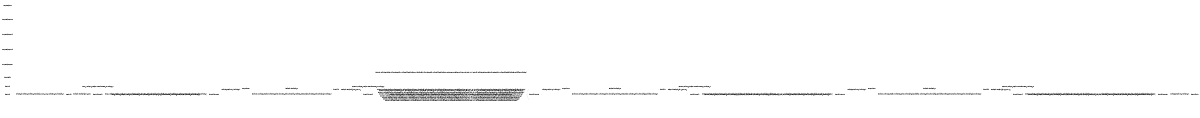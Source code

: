 digraph IKE_RESPONDER{
rankdir = LR;
size = "8,5"
node [shape = circle, label="ike_responder_idle"] ike_responder_idle;
node [shape = circle, label="ike_responder_idle"] ike_responder_failed;
node [shape = circle, label="ike_responder_sa_init"] ike_responder_sa_init;
node [shape = circle, label="ike_responder_sa_init_request_wait"] ike_responder_sa_init_request_wait;
node [shape = circle, label="ike_responder_sa_init_response_sent"] ike_responder_sa_init_response_sent;
node [shape = circle, label="ike_responder_sa_init_done"] ike_responder_sa_init_done;
node [shape = circle, label="ike_responder_auth_1"] ike_responder_auth_1;
node [shape = circle, label="ike_responder_auth_1_request_wait"] ike_responder_auth_1_request_wait;
node [shape = circle, label="ike_responder_auth_1_response_sent"] ike_responder_auth_1_response_sent;
node [shape = circle, label="ike_responder_auth_1_done"] ike_responder_auth_1_done;
node [shape = circle, label="ike_responder_auth_2"] ike_responder_auth_2;
node [shape = circle, label="ike_responder_auth_2_request_wait"] ike_responder_auth_2_request_wait;
node [shape = circle, label="ike_responder_auth_2_response_sent"] ike_responder_auth_2_response_sent;
node [shape = circle, label="ike_responder_auth_2_done"] ike_responder_auth_2_done;
node [shape = circle, label="ike_responder_auth_3"] ike_responder_auth_3;
node [shape = circle, label="ike_responder_auth_3_request_wait"] ike_responder_auth_3_request_wait;
node [shape = circle, label="ike_responder_auth_3_response_sent"] ike_responder_auth_3_response_sent;
node [shape = circle, label="ike_responder_auth_3_done"] ike_responder_auth_3_done;
node [shape = circle, label="ike_responder_keepalive"] ike_responder_keepalive;
node [shape = circle, label="ike_responder_keepalive_request_sent"] ike_responder_keepalive_request_sent;
node [shape = circle, label="ike_responder_keepalive_response_wait"] ike_responder_keepalive_response_wait;
node [shape = circle, label="ike_responder_keepalive_request_wait"] ike_responder_keepalive_request_wait;
node [shape = circle, label="ike_responder_keepalive_response_sent"] ike_responder_keepalive_response_sent;
node [shape = circle, label="ike_responder_keepalive_done"] ike_responder_keepalive_done;

//initial_state: ike_responder_idle
//state variables: internal_ike_udp{send_ike_initiator_packet, send_ike_responder_packet, null}<null>; internal_ike_sip{child_sa_established, null}<null>; ike_exchange_start{true, false}<false>; my_ike_retransmission_needed{true, false}<false>; role{requester, responder, null}<null>; dynamic_update_enabled{true, false}<false>; ike_sa_established{true, false}<false>; child_sa_established{true, false}<false>; my_last_sent_ike_msg{ike_sa_init, ike_auth_1, ike_auth_2, ike_auth_3, ike_keepalive, null}<null>; my_last_rcvd_ike_msg{ike_sa_init, ike_auth_1, ike_auth_2, ike_auth_3, ike_keepalive, null}<null>; my_last_sent_payload{configuration, certificate_and_authentication_and_eap-request-aka-challenge, authentication_eap-request-aka-challenge, eap-request-aka-challenge, eap-success, authentication, configuration_and_authentication, null}<null>; my_last_rcvd_payload{configuration, configuration_and_certreq, eap-response-aka-challenge, authentication, null}<null>; received_certreq{true, false}<false>; sent_certificate{true, false}<false>; sent_auth{true, false}<false>; sent_eap_success{true, false}<false>;
//number variables: my_imid{0, 8}<0, ((my_imid+1) mod 8)>; my_rmid{0, 8}<0, ((my_rmid+1) mod 8)>; rnum{0, 3}<0, rnum+1>; iip{0, 5}<0, rcvd_src_addr>;
//define: check_other_rmid := (other_rmid=my_rmid); check_other_imid := (other_imid=((my_imid+1) mod 8)); check_retransmission := (other_imid=my_imid); check_trials := rnum>1;

// IKE_SA_INIT
ike_responder_idle -> ike_responder_sa_init [label = "internal_udp_ike=ready / internal_ike_udp=null, internal_ike_sip=null, ike_exchange_start=true, my_imid=0, my_rmid=0, my_last_sent_ike_msg=null, my_last_sent_payload=null"]
ike_responder_sa_init -> ike_responder_sa_init_request_wait [label = "ike_exchange_start / ike_exchange_start=false, role=responder"]
ike_responder_sa_init_request_wait -> ike_responder_sa_init_response_sent [label = "other_imid=0 & internal_udp_ike=rcvd_ike_packet & rcvd_src_addr!=ue_uip & eip=ue_eip & other_last_sent_ike_msg=ike_sa_init / my_last_rcvd_ike_msg=ike_sa_init, my_last_rcvd_payload=null, dynamic_update_enabled=true, iip=rcvd_src_addr, ike_sa_established=true, internal_ike_udp=send_ike_responder_packet, my_last_sent_ike_msg=ike_sa_init, internal_udp_ike=null"]
ike_responder_sa_init_request_wait -> ike_responder_sa_init_response_sent [label = "other_imid=0 & internal_udp_ike=rcvd_ike_packet & rcvd_src_addr=ue_uip & other_last_sent_ike_msg=ike_sa_init / my_last_rcvd_ike_msg=ike_sa_init, my_last_rcvd_payload=null, iip=rcvd_src_addr, ike_sa_established=true, internal_ike_udp=send_ike_responder_packet, my_last_sent_ike_msg=ike_sa_init, internal_udp_ike=null"]
ike_responder_sa_init_request_wait -> ike_responder_sa_init_request_wait [label = "other_imid!=0 & internal_udp_ike=rcvd_ike_packet / other_ike_retransmission_needed=true, internal_udp_ike=null"]
ike_responder_sa_init_response_sent -> ike_responder_sa_init_done [label = "internal_udp_ike=sent_ike_packet / role=null, internal_udp_ike=null"]

// IKE AUTH 1
ike_responder_sa_init_done -> ike_responder_auth_1 [label = "!ike_exchange_start / ike_exchange_start=true"]
ike_responder_auth_1 -> ike_responder_auth_1_request_wait [label = "ike_exchange_start / ike_exchange_start=false, role=responder, rnum=0"]
ike_responder_auth_1_request_wait -> ike_responder_sa_init_response_sent [label = "check_retransmission & internal_udp_ike=rcvd_ike_packet & other_last_sent_ike_msg=ike_sa_init / my_last_rcvd_ike_msg=ike_sa_init, my_last_rcvd_payload=null, internal_ike_udp=send_ike_responder_packet, my_last_sent_ike_msg=ike_sa_init, my_last_sent_payload=null, internal_udp_ike=null"]
// dynamic update enabled + cfgrequest/certreq -> cert/auth/eap-request-aka-challenge
ike_responder_auth_1_request_wait -> ike_responder_auth_1_response_sent [label = "check_other_imid & internal_udp_ike=rcvd_ike_packet & other_last_sent_ike_msg=ike_auth_1 & other_last_sent_payload=configuration_and_certreq & dynamic_update_enabled / my_last_rcvd_ike_msg=ike_auth_1, my_last_rcvd_payload=configuration_and_certreq, received_certreq=true, sent_certificate=true, sent_auth=true, my_imid=((my_imid+1) mod 8), iip=rcvd_src_addr, internal_ike_udp=send_ike_responder_packet, my_last_sent_ike_msg=ike_auth_1, my_last_sent_payload=certificate_authentication_eap-request-aka-challenge, internal_udp_ike=null"]
// dynamic update enabled + cfgrequest/certreq -> auth/eap-request-aka-challenge
ike_responder_auth_1_request_wait -> ike_responder_auth_1_response_sent [label = "check_other_imid & internal_udp_ike=rcvd_ike_packet & other_last_sent_ike_msg=ike_auth_1 & other_last_sent_payload=configuration_and_certreq & dynamic_update_enabled / my_last_rcvd_ike_msg=ike_auth_1, my_last_rcvd_payload=configuration_and_certreq, received_certreq=true, sent_certificate=false, sent_auth=true, my_imid=((my_imid+1) mod 8), iip=rcvd_src_addr, internal_ike_udp=send_ike_responder_packet, my_last_sent_ike_msg=ike_auth_1, my_last_sent_payload=authentication_eap-request-aka-challenge, internal_udp_ike=null"]
// dynamic update enabled + cfgrequest/certreq -> eap-request-aka-challenge
ike_responder_auth_1_request_wait -> ike_responder_auth_1_response_sent [label = "check_other_imid & internal_udp_ike=rcvd_ike_packet & other_last_sent_ike_msg=ike_auth_1 & other_last_sent_payload=configuration_and_certreq & dynamic_update_enabled / my_last_rcvd_ike_msg=ike_auth_1, my_last_rcvd_payload=configuration_and_certreq, received_certreq=true, sent_certificate=false, sent_auth=false, my_imid=((my_imid+1) mod 8), iip=rcvd_src_addr, internal_ike_udp=send_ike_responder_packet, my_last_sent_ike_msg=ike_auth_1, my_last_sent_payload=eap-request-aka-challenge, internal_udp_ike=null"]
// !dynamic update enabled + cfgrequest/certreq -> cert/auth/eap-request-aka-challenge
ike_responder_auth_1_request_wait -> ike_responder_auth_1_response_sent [label = "check_other_imid & internal_udp_ike=rcvd_ike_packet & other_last_sent_ike_msg=ike_auth_1 & other_last_sent_payload=configuration_and_certreq & !dynamic_update_enabled / my_last_rcvd_ike_msg=ike_auth_1, my_last_rcvd_payload=configuration_and_certreq, received_certreq=true, sent_certificate=true, sent_auth=true, my_imid=((my_imid+1) mod 8), internal_ike_udp=send_ike_responder_packet, my_last_sent_ike_msg=ike_auth_1, my_last_sent_payload=certificate_authentication_eap-request-aka-challenge, internal_udp_ike=null"]
// !dynamic update enabled + cfgrequest/certreq -> auth/eap-request-aka-challenge
ike_responder_auth_1_request_wait -> ike_responder_auth_1_response_sent [label = "check_other_imid & internal_udp_ike=rcvd_ike_packet & other_last_sent_ike_msg=ike_auth_1 & other_last_sent_payload=configuration_and_certreq & !dynamic_update_enabled / my_last_rcvd_ike_msg=ike_auth_1, my_last_rcvd_payload=configuration_and_certreq, received_certreq=true, sent_certificate=false, sent_auth=false, my_imid=((my_imid+1) mod 8), internal_ike_udp=send_ike_responder_packet, my_last_sent_ike_msg=ike_auth_1, my_last_sent_payload=authentication_eap-request-aka-challenge, internal_udp_ike=null"]
// !dynamic update enabled + cfgrequest/certreq -> eap-request-aka-challenge
ike_responder_auth_1_request_wait -> ike_responder_auth_1_response_sent [label = "check_other_imid & internal_udp_ike=rcvd_ike_packet & other_last_sent_ike_msg=ike_auth_1 & other_last_sent_payload=configuration_and_certreq & !dynamic_update_enabled / my_last_rcvd_ike_msg=ike_auth_1, my_last_rcvd_payload=configuration_and_certreq, my_imid=((my_imid+1) mod 8), internal_ike_udp=send_ike_responder_packet, my_last_sent_ike_msg=ike_auth_1, my_last_sent_payload=eap-request-aka-challenge, internal_udp_ike=null"]
// dynamic update enabled + cfgrequest -> auth/eap-request-aka-challenge
ike_responder_auth_1_request_wait -> ike_responder_auth_1_response_sent [label = "check_other_imid & internal_udp_ike=rcvd_ike_packet & other_last_sent_ike_msg=ike_auth_1 & other_last_sent_payload=configuration & dynamic_update_enabled / my_last_rcvd_ike_msg=ike_auth_1, my_last_rcvd_payload=configuration, received_certreq=false, sent_certificate=false, sent_auth=true, my_imid=((my_imid+1) mod 8), iip=rcvd_src_addr, internal_ike_udp=send_ike_responder_packet, my_last_sent_ike_msg=ike_auth_1, my_last_sent_payload=authentication_eap-request-aka-challenge, internal_udp_ike=null"]
// dynamic update enabled + cfgrequest -> eap-request-aka-challenge
ike_responder_auth_1_request_wait -> ike_responder_auth_1_response_sent [label = "check_other_imid & internal_udp_ike=rcvd_ike_packet & other_last_sent_ike_msg=ike_auth_1 & other_last_sent_payload=configuration & dynamic_update_enabled / my_last_rcvd_ike_msg=ike_auth_1, my_last_rcvd_payload=configuration, received_certreq=false, sent_certificate=false, sent_auth=false, my_imid=((my_imid+1) mod 8), iip=rcvd_src_addr, internal_ike_udp=send_ike_responder_packet, my_last_sent_ike_msg=ike_auth_1, my_last_sent_payload=eap-request-aka-challenge, internal_udp_ike=null"]
// !dynamic update enabled + cfgrequest -> auth/eap-request-aka-challenge
ike_responder_auth_1_request_wait -> ike_responder_auth_1_response_sent [label = "check_other_imid & internal_udp_ike=rcvd_ike_packet & other_last_sent_ike_msg=ike_auth_1 & other_last_sent_payload=configuration & !dynamic_update_enabled / my_last_rcvd_ike_msg=ike_auth_1, my_last_rcvd_payload=configuration, received_certreq=false, sent_certificate=false, sent_auth=true, my_imid=((my_imid+1) mod 8), internal_ike_udp=send_ike_responder_packet, my_last_sent_ike_msg=ike_auth_1, my_last_sent_payload=authentication_eap-request-aka-challenge, internal_udp_ike=null"]
// !dynamic update enabled + cfgrequest -> eap-request-aka-challenge
ike_responder_auth_1_request_wait -> ike_responder_auth_1_response_sent [label = "check_other_imid & internal_udp_ike=rcvd_ike_packet & other_last_sent_ike_msg=ike_auth_1 & other_last_sent_payload=configuration & !dynamic_update_enabled / my_last_rcvd_ike_msg=ike_auth_1, my_last_rcvd_payload=configuration, received_certreq=false, sent_certificate=false, sent_auth=false, my_imid=((my_imid+1) mod 8), internal_ike_udp=send_ike_responder_packet, my_last_sent_ike_msg=ike_auth_1, my_last_sent_payload=eap-request-aka-challenge, internal_udp_ike=null"]
ike_responder_auth_1_request_wait -> ike_responder_auth_1_request_wait [label = "!check_other_imid & internal_udp_ike=rcvd_ike_packet / other_ike_retransmission_needed=true, internal_udp_ike=null"]
ike_responder_auth_1_response_sent -> ike_responder_auth_1_done [label = "internal_udp_ike=sent_ike_packet / role=null, internal_udp_ike=null"]

// IKE AUTH 2
ike_responder_auth_1_done -> ike_responder_auth_2 [label = "!ike_exchange_start / ike_exchange_start=true"]
ike_responder_auth_2 -> ike_responder_auth_2_request_wait [label = "ike_exchange_start / ike_exchange_start=false, role=responder, rnum=0"]
ike_responder_auth_2_request_wait -> ike_responder_auth_1_response_sent [label = "check_retransmission & internal_udp_ike=rcvd_ike_packet & other_last_sent_ike_msg=ike_auth_1 / my_last_rcvd_ike_msg=ike_auth_1, my_last_rcvd_payload=null, internal_ike_udp=send_ike_responder_packet, my_last_sent_ike_msg=ike_auth_1, my_last_sent_payload=eap-request-aka-challenge, internal_udp_ike=null"]
ike_responder_auth_2_request_wait -> ike_responder_auth_2_response_sent [label = "check_other_imid & internal_udp_ike=rcvd_ike_packet & other_last_sent_ike_msg=ike_auth_2 & other_last_sent_payload=eap-response-aka-challenge & dynamic_update_enabled / my_last_rcvd_ike_msg=ike_auth_2, my_last_rcvd_payload=eap-response-aka-challenge, my_imid=((my_imid+1) mod 8), iip=rcvd_src_addr, internal_ike_udp=send_ike_responder_packet, my_last_sent_ike_msg=ike_auth_2, my_last_sent_payload=eap-success, sent_eap_success=true, internal_udp_ike=null"]
ike_responder_auth_2_request_wait -> ike_responder_auth_2_response_sent [label = "check_other_imid & internal_udp_ike=rcvd_ike_packet & other_last_sent_ike_msg=ike_auth_2 & other_last_sent_payload=eap-response-aka-challenge & !dynamic_update_enabled / my_last_rcvd_ike_msg=ike_auth_2, my_last_rcvd_payload=eap-response-aka-challenge, my_imid=((my_imid+1) mod 8), internal_ike_udp=send_ike_responder_packet, my_last_sent_ike_msg=ike_auth_2, my_last_sent_payload=eap-success, sent_eap_success=true, internal_udp_ike=null"]
ike_responder_auth_2_request_wait -> ike_responder_auth_2_request_wait [label = "!check_other_imid & internal_udp_ike=rcvd_ike_packet / other_ike_retransmission_needed=true, internal_udp_ike=null"]
ike_responder_auth_2_response_sent -> ike_responder_auth_2_done [label = "internal_udp_ike=sent_ike_packet / role=null, internal_udp_ike=null"]

// IKE AUTH 3
ike_responder_auth_2_done -> ike_responder_auth_3 [label = "!ike_exchange_start / ike_exchange_start=true"]
ike_responder_auth_3 -> ike_responder_auth_3_request_wait [label = "ike_exchange_start / ike_exchange_start=false, role=responder, rnum=0"]
ike_responder_auth_3_request_wait -> ike_responder_auth_2_response_sent [label = "check_retransmission & internal_udp_ike=rcvd_ike_packet & other_last_sent_ike_msg=ike_auth_2 & other_last_sent_payload=eap-response-aka-challenge / my_last_rcvd_ike_msg=ike_auth_2, my_last_rcvd_payload=eap-response-aka-challenge, internal_ike_udp=send_ike_responder_packet, my_last_sent_ike_msg=ike_auth_2, my_last_sent_payload=eap-success, internal_udp_ike=null"]
ike_responder_auth_3_request_wait -> ike_responder_auth_3_response_sent [label = "check_other_imid & internal_udp_ike=rcvd_ike_packet & other_last_sent_ike_msg=ike_auth_3 & other_last_sent_payload=authentication & dynamic_update_enabled / my_last_rcvd_ike_msg=ike_auth_3, my_last_rcvd_payload=authentication, my_imid=((my_imid+1) mod 8), iip=rcvd_src_addr, child_sa_established=true, internal_ike_udp=send_ike_responder_packet, my_last_sent_ike_msg=ike_auth_3, my_last_sent_payload=configuration_and_authentication, internal_udp_ike=null"]
ike_responder_auth_3_request_wait -> ike_responder_auth_3_response_sent [label = "check_other_imid & internal_udp_ike=rcvd_ike_packet & other_last_sent_ike_msg=ike_auth_3 & other_last_sent_payload=authentication & !dynamic_update_enabled / my_last_rcvd_ike_msg=ike_auth_3, my_last_rcvd_payload=authentication, my_imid=((my_imid+1) mod 8), child_sa_established=true, internal_ike_udp=send_ike_responder_packet, my_last_sent_ike_msg=ike_auth_3, my_last_sent_payload=configuration_and_authentication, internal_udp_ike=null"]
ike_responder_auth_3_request_wait -> ike_responder_auth_3_request_wait [label = "!check_other_imid & internal_udp_ike=rcvd_ike_packet / other_ike_retransmission_needed=true, internal_udp_ike=null"]
ike_responder_auth_3_response_sent -> ike_responder_auth_3_done [label = "internal_udp_ike=sent_ike_packet / role=null, internal_udp_ike=null"]

//// IKE Keepalive
//ike_responder_auth_3_done -> ike_responder_keepalive [label = "ike_sa_established & child_sa_established / internal_ike_sip=child_sa_established"]
//ike_responder_keepalive_done -> ike_responder_keepalive [label = "!ike_exchange_start / ike_exchange_start=true"]
//ike_responder_keepalive -> ike_responder_keepalive_request_wait [label = "ike_exchange_start / ike_exchange_start=false, role=responder, rnum=0"]
//ike_responder_keepalive_request_wait -> ike_responder_auth_3_response_sent [label = "check_retransmission & internal_udp_ike=rcvd_ike_packet & other_last_sent_ike_msg=ike_auth_3 & other_last_sent_payload=authentication / my_last_rcvd_ike_msg=ike_auth_3, my_last_rcvd_payload=authentication, internal_ike_udp=send_ike_responder_packet, my_last_sent_ike_msg=ike_auth_3, my_last_sent_payload=authentication, internal_udp_ike=null"]
//ike_responder_keepalive_request_wait -> ike_responder_keepalive_response_sent [label = "check_retransmission & internal_udp_ike=rcvd_ike_packet & other_last_sent_ike_msg=ike_keepalive / my_last_rcvd_ike_msg=ike_keepalive, my_last_rcvd_payload=null, internal_ike_udp=send_ike_responder_packet, my_last_sent_ike_msg=ike_keepalive, my_last_sent_payload=null, internal_udp_ike=null"]
//ike_responder_keepalive_request_wait -> ike_responder_keepalive_response_sent [label = "check_other_imid & internal_udp_ike=rcvd_ike_packet & other_last_sent_ike_msg=ike_keepalive & dynamic_update_enabled / my_last_rcvd_ike_msg=ike_keepalive, my_last_rcvd_payload=null, my_imid=((my_imid+1) mod 8), iip=rcvd_src_addr, internal_ike_udp=send_ike_responder_packet, my_last_sent_ike_msg=ike_keepalive, my_last_sent_payload=null, internal_udp_ike=null"]
//ike_responder_keepalive_request_wait -> ike_responder_keepalive_response_sent [label = "check_other_imid & internal_udp_ike=rcvd_ike_packet & other_last_sent_ike_msg=ike_keepalive & !dynamic_update_enabled / my_last_rcvd_ike_msg=ike_keepalive, my_last_rcvd_payload=null, my_imid=((my_imid+1) mod 8), internal_ike_udp=send_ike_responder_packet, my_last_sent_ike_msg=ike_keepalive, my_last_sent_payload=null, internal_udp_ike=null"]
//ike_responder_keepalive_request_wait -> ike_responder_keepalive_request_wait [label = "!check_other_imid & internal_udp_ike=rcvd_ike_packet / other_ike_retransmission_needed=true, internal_udp_ike=null"]
//ike_responder_keepalive_response_sent -> ike_responder_keepalive_done [label = "internal_udp_ike=sent_ike_packet / role=null, internal_udp_ike=null"]
//
//ike_responder_keepalive -> ike_responder_keepalive_request_sent [label = "ike_exchange_start / internal_ike_udp=send_ike_responder_packet, my_last_sent_ike_msg=ike_keepalive, my_last_sent_payload=null, ike_exchange_start=false, role=requester, rnum=0"]
//ike_responder_keepalive_request_sent -> ike_responder_keepalive_response_wait [label = "internal_udp_ike=sent_ike_packet / internal_udp_ike=null"]
//ike_responder_keepalive_response_wait -> ike_responder_keepalive_request_sent [label = "my_ike_retransmission_needed & check_trials / internal_ike_udp=send_ike_responder_packet, my_last_sent_ike_msg=ike_keepalive, my_last_sent_payload=null, my_ike_retransmission_needed=false, rnum=rnum+1"]
//ike_responder_keepalive_response_wait -> ike_responder_failed [label = "my_ike_retransmission_needed & !check_trials / my_ike_retransmission_needed=false"]
//ike_responder_keepalive_response_wait -> ike_responder_keepalive_response_wait [label = "!check_other_rmid & internal_udp_ike=rcvd_ike_packet / my_ike_retransmission_needed=true, internal_udp_ike=null"]
//ike_responder_keepalive_response_wait -> ike_responder_keepalive_done [label = "check_other_rmid & internal_udp_ike=rcvd_ike_packet & other_last_sent_ike_msg=ike_keepalive / my_last_rcvd_ike_msg=ike_keepalive, my_last_rcvd_payload=null, role=null, my_rmid=((my_rmid+1) mod 8), internal_udp_ike=null"]

}
